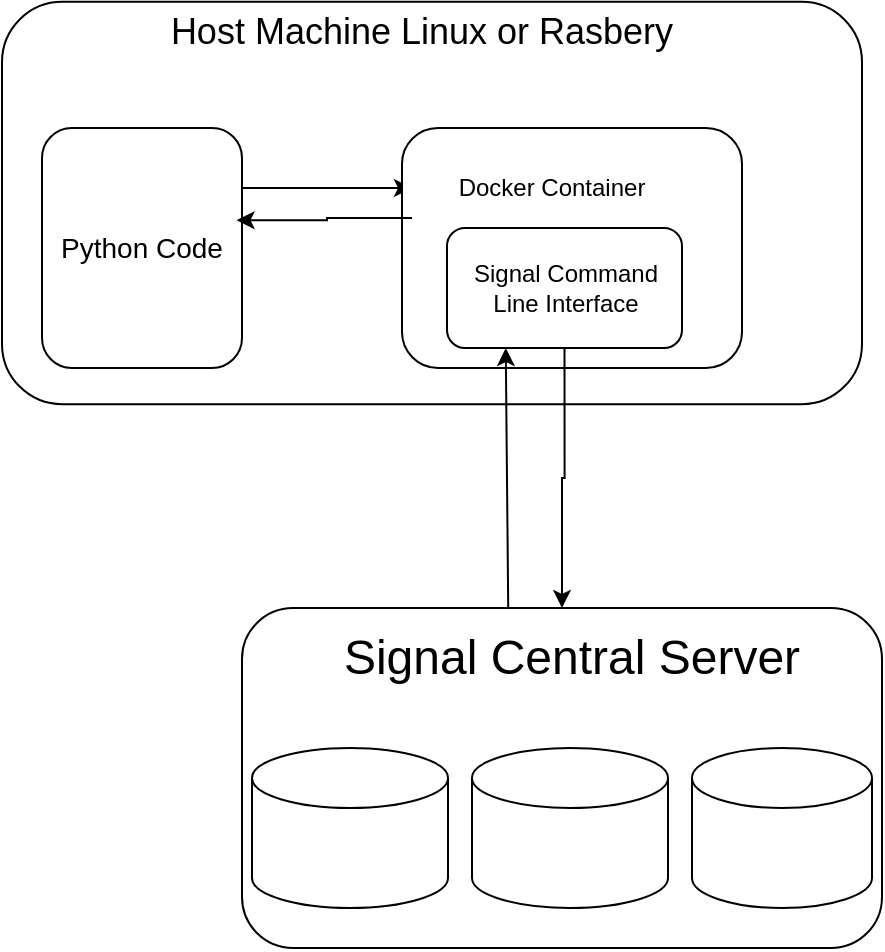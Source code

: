 <mxfile version="26.2.4">
  <diagram name="Page-1" id="iKc8YEn1j5DGJ7-kQjBc">
    <mxGraphModel dx="1950" dy="658" grid="1" gridSize="10" guides="1" tooltips="1" connect="1" arrows="1" fold="1" page="1" pageScale="1" pageWidth="850" pageHeight="1100" math="0" shadow="0">
      <root>
        <mxCell id="0" />
        <mxCell id="1" parent="0" />
        <mxCell id="B-TksCP96-pEiU8ZytUD-12" value="" style="rounded=1;whiteSpace=wrap;html=1;" vertex="1" parent="1">
          <mxGeometry x="100" y="350" width="320" height="170" as="geometry" />
        </mxCell>
        <mxCell id="B-TksCP96-pEiU8ZytUD-11" value="" style="shape=cylinder3;whiteSpace=wrap;html=1;boundedLbl=1;backgroundOutline=1;size=15;" vertex="1" parent="1">
          <mxGeometry x="215" y="420" width="98" height="80" as="geometry" />
        </mxCell>
        <mxCell id="B-TksCP96-pEiU8ZytUD-13" value="&lt;font style=&quot;font-size: 24px;&quot;&gt;Signal Central Server&lt;/font&gt;" style="text;html=1;align=center;verticalAlign=middle;whiteSpace=wrap;rounded=0;" vertex="1" parent="1">
          <mxGeometry x="130" y="360" width="270" height="30" as="geometry" />
        </mxCell>
        <mxCell id="B-TksCP96-pEiU8ZytUD-14" value="" style="shape=cylinder3;whiteSpace=wrap;html=1;boundedLbl=1;backgroundOutline=1;size=15;" vertex="1" parent="1">
          <mxGeometry x="325" y="420" width="90" height="80" as="geometry" />
        </mxCell>
        <mxCell id="B-TksCP96-pEiU8ZytUD-15" value="" style="shape=cylinder3;whiteSpace=wrap;html=1;boundedLbl=1;backgroundOutline=1;size=15;" vertex="1" parent="1">
          <mxGeometry x="105" y="420" width="98" height="80" as="geometry" />
        </mxCell>
        <mxCell id="B-TksCP96-pEiU8ZytUD-19" value="" style="rounded=1;whiteSpace=wrap;html=1;" vertex="1" parent="1">
          <mxGeometry x="-20" y="46.88" width="430" height="201.25" as="geometry" />
        </mxCell>
        <mxCell id="B-TksCP96-pEiU8ZytUD-21" style="edgeStyle=orthogonalEdgeStyle;rounded=0;orthogonalLoop=1;jettySize=auto;html=1;exitX=1;exitY=0.25;exitDx=0;exitDy=0;entryX=0;entryY=0.5;entryDx=0;entryDy=0;" edge="1" parent="1" source="B-TksCP96-pEiU8ZytUD-1" target="B-TksCP96-pEiU8ZytUD-4">
          <mxGeometry relative="1" as="geometry" />
        </mxCell>
        <mxCell id="B-TksCP96-pEiU8ZytUD-1" value="&lt;span style=&quot;font-size: 14px;&quot;&gt;Python Code&lt;/span&gt;" style="rounded=1;whiteSpace=wrap;html=1;" vertex="1" parent="1">
          <mxGeometry y="110" width="100" height="120" as="geometry" />
        </mxCell>
        <mxCell id="B-TksCP96-pEiU8ZytUD-20" value="&lt;font style=&quot;font-size: 18px;&quot;&gt;Host Machine Linux or Rasbery&lt;/font&gt;" style="text;html=1;align=center;verticalAlign=middle;whiteSpace=wrap;rounded=0;" vertex="1" parent="1">
          <mxGeometry x="-10" y="46.88" width="400" height="30" as="geometry" />
        </mxCell>
        <mxCell id="B-TksCP96-pEiU8ZytUD-10" style="edgeStyle=orthogonalEdgeStyle;rounded=0;orthogonalLoop=1;jettySize=auto;html=1;exitX=1;exitY=0.75;exitDx=0;exitDy=0;entryX=1;entryY=1;entryDx=0;entryDy=0;" edge="1" parent="1" source="B-TksCP96-pEiU8ZytUD-4" target="B-TksCP96-pEiU8ZytUD-4">
          <mxGeometry relative="1" as="geometry" />
        </mxCell>
        <mxCell id="B-TksCP96-pEiU8ZytUD-3" value="" style="rounded=1;whiteSpace=wrap;html=1;" vertex="1" parent="1">
          <mxGeometry x="180" y="110" width="170" height="120" as="geometry" />
        </mxCell>
        <mxCell id="B-TksCP96-pEiU8ZytUD-24" style="edgeStyle=orthogonalEdgeStyle;rounded=0;orthogonalLoop=1;jettySize=auto;html=1;exitX=0.5;exitY=1;exitDx=0;exitDy=0;entryX=0.5;entryY=0;entryDx=0;entryDy=0;" edge="1" parent="1" source="B-TksCP96-pEiU8ZytUD-2" target="B-TksCP96-pEiU8ZytUD-12">
          <mxGeometry relative="1" as="geometry" />
        </mxCell>
        <mxCell id="B-TksCP96-pEiU8ZytUD-2" value="Signal Command Line Interface" style="rounded=1;whiteSpace=wrap;html=1;" vertex="1" parent="1">
          <mxGeometry x="202.5" y="160" width="117.5" height="60" as="geometry" />
        </mxCell>
        <mxCell id="B-TksCP96-pEiU8ZytUD-4" value="Docker Container" style="text;html=1;align=center;verticalAlign=middle;whiteSpace=wrap;rounded=0;" vertex="1" parent="1">
          <mxGeometry x="185" y="110" width="140" height="60" as="geometry" />
        </mxCell>
        <mxCell id="B-TksCP96-pEiU8ZytUD-22" style="edgeStyle=orthogonalEdgeStyle;rounded=0;orthogonalLoop=1;jettySize=auto;html=1;exitX=0;exitY=0.75;exitDx=0;exitDy=0;entryX=0.973;entryY=0.384;entryDx=0;entryDy=0;entryPerimeter=0;" edge="1" parent="1" source="B-TksCP96-pEiU8ZytUD-4" target="B-TksCP96-pEiU8ZytUD-1">
          <mxGeometry relative="1" as="geometry" />
        </mxCell>
        <mxCell id="B-TksCP96-pEiU8ZytUD-17" value="" style="endArrow=classic;html=1;rounded=0;entryX=0.25;entryY=1;entryDx=0;entryDy=0;exitX=0.416;exitY=0.003;exitDx=0;exitDy=0;exitPerimeter=0;" edge="1" parent="1" source="B-TksCP96-pEiU8ZytUD-12" target="B-TksCP96-pEiU8ZytUD-2">
          <mxGeometry width="50" height="50" relative="1" as="geometry">
            <mxPoint x="280" y="390" as="sourcePoint" />
            <mxPoint x="330" y="340" as="targetPoint" />
          </mxGeometry>
        </mxCell>
      </root>
    </mxGraphModel>
  </diagram>
</mxfile>
